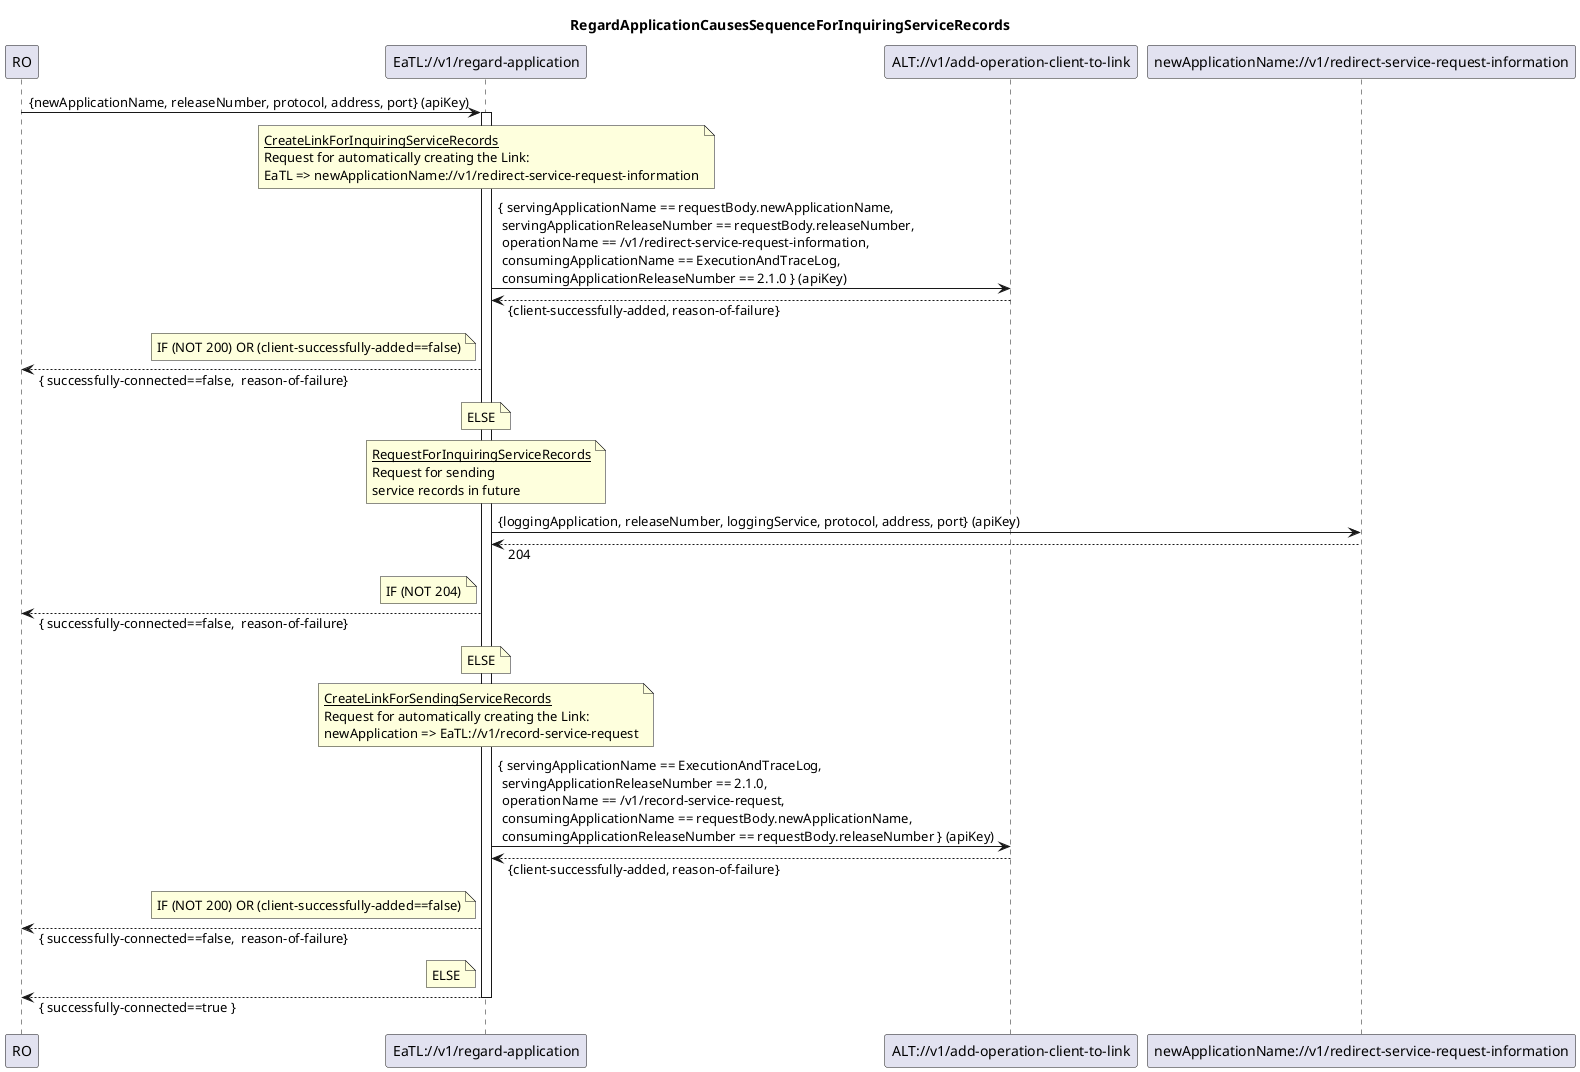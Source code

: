 @startuml is001_regardApplicationCausesInquiringServiceRecords
skinparam responseMessageBelowArrow true

title
RegardApplicationCausesSequenceForInquiringServiceRecords
end title

participant "RO" as ro
participant "EaTL://v1/regard-application" as eatl
participant "ALT://v1/add-operation-client-to-link" as alt
participant "newApplicationName://v1/redirect-service-request-information" as newApplicationFuture

ro -> eatl : {newApplicationName, releaseNumber, protocol, address, port} (apiKey)
activate eatl

note over eatl
<u>CreateLinkForInquiringServiceRecords</u>
Request for automatically creating the Link:
EaTL => newApplicationName://v1/redirect-service-request-information
end note
eatl -> alt : { servingApplicationName == requestBody.newApplicationName,\n servingApplicationReleaseNumber == requestBody.releaseNumber,\n operationName == /v1/redirect-service-request-information,\n consumingApplicationName == ExecutionAndTraceLog,\n consumingApplicationReleaseNumber == 2.1.0 } (apiKey)
eatl <-- alt : {client-successfully-added, reason-of-failure}

note left eatl
IF (NOT 200) OR (client-successfully-added==false)
end note
ro <-- eatl : { successfully-connected==false,  reason-of-failure}

note over eatl
ELSE
end note

note over eatl
<u>RequestForInquiringServiceRecords</u>
Request for sending
service records in future
end note
eatl -> newApplicationFuture : {loggingApplication, releaseNumber, loggingService, protocol, address, port} (apiKey)
eatl <-- newApplicationFuture : 204

note left eatl
IF (NOT 204)
end note
ro <-- eatl : { successfully-connected==false,  reason-of-failure}

note over eatl
ELSE
end note

note over eatl
<u>CreateLinkForSendingServiceRecords</u>
Request for automatically creating the Link:
newApplication => EaTL://v1/record-service-request
end note
eatl -> alt : { servingApplicationName == ExecutionAndTraceLog,\n servingApplicationReleaseNumber == 2.1.0,\n operationName == /v1/record-service-request,\n consumingApplicationName == requestBody.newApplicationName,\n consumingApplicationReleaseNumber == requestBody.releaseNumber } (apiKey)
eatl <-- alt : {client-successfully-added, reason-of-failure}

note left eatl
IF (NOT 200) OR (client-successfully-added==false)
end note
ro <-- eatl : { successfully-connected==false,  reason-of-failure}

note left eatl
ELSE
end note
ro <-- eatl : { successfully-connected==true }

deactivate eatl

@enduml